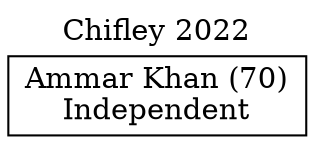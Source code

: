 // House preference flow
digraph "Ammar Khan (70)_Chifley_2022" {
	graph [label="Chifley 2022" labelloc=t mclimit=10]
	node [shape=box]
	"Ammar Khan (70)" [label="Ammar Khan (70)
Independent"]
}
